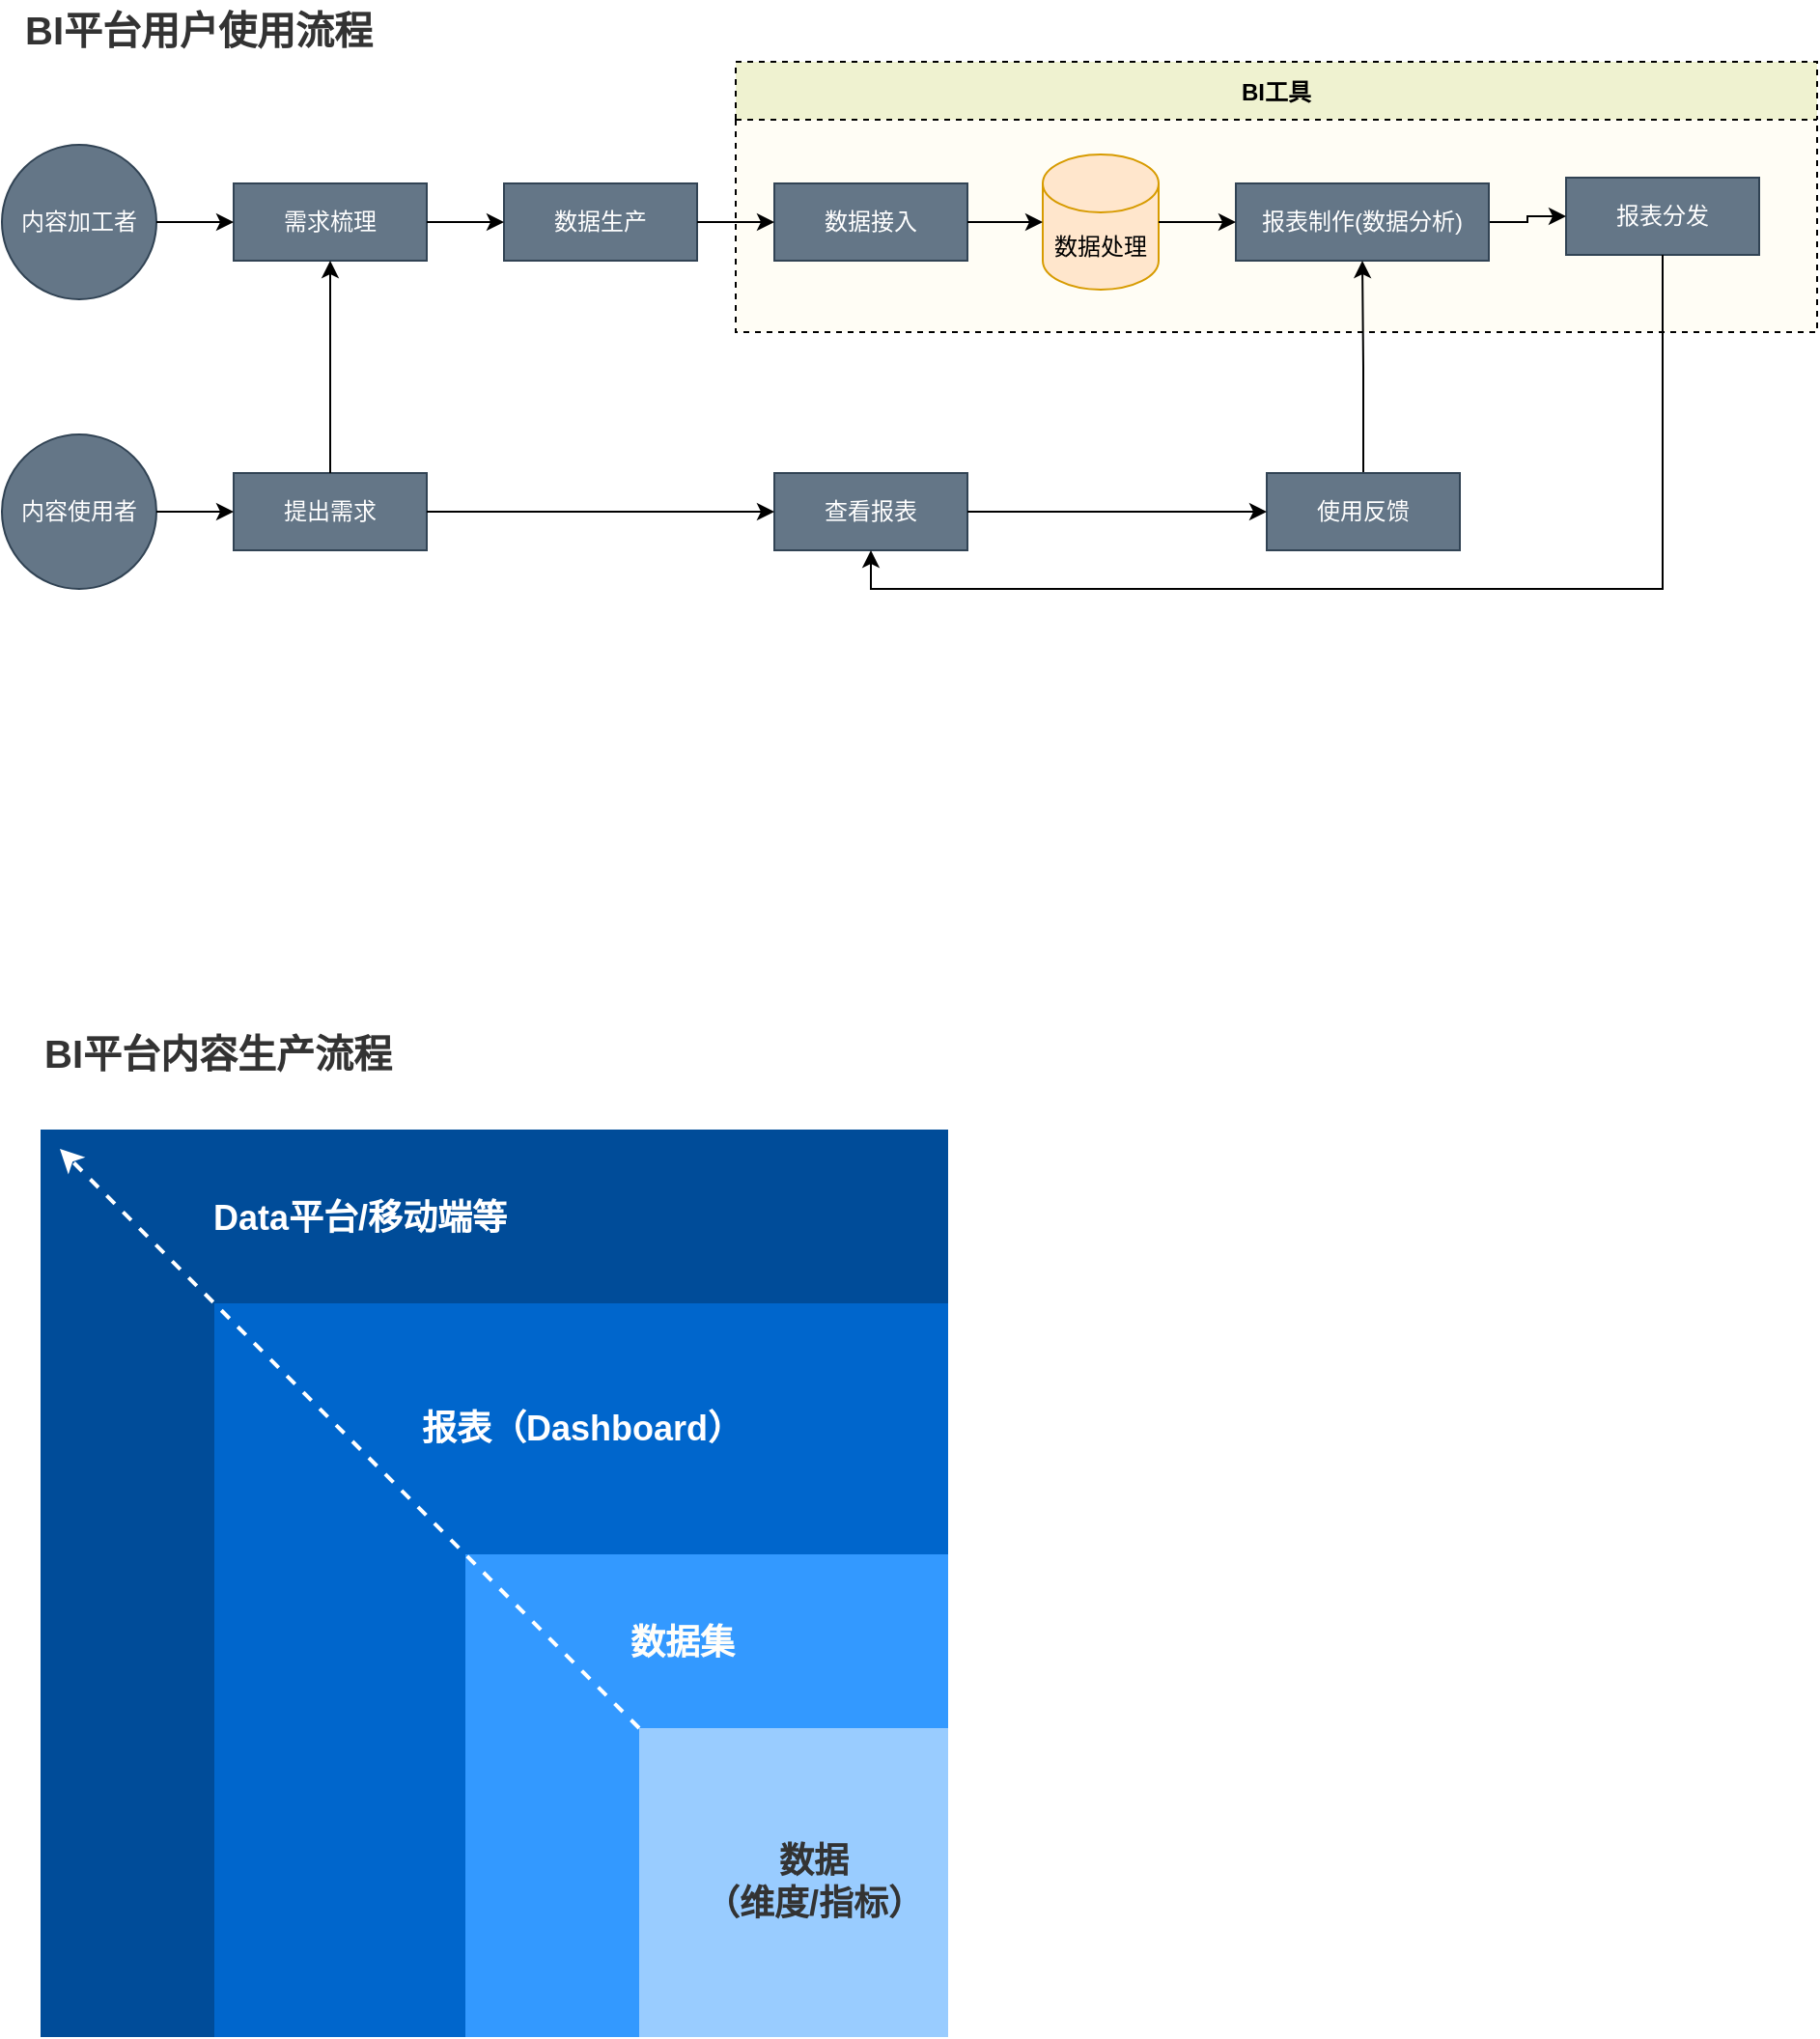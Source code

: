 <mxfile version="14.8.0" type="github">
  <diagram id="ESBV5VYZ4I9rzLJg--ot" name="第 1 页">
    <mxGraphModel dx="6477" dy="4492" grid="1" gridSize="10" guides="1" tooltips="1" connect="1" arrows="1" fold="1" page="1" pageScale="1" pageWidth="827" pageHeight="583" math="0" shadow="0">
      <root>
        <mxCell id="0" />
        <mxCell id="1" parent="0" />
        <mxCell id="a08RD-lhNpUK_SpXIpmX-28" value="" style="group;allowArrows=1;expand=1;collapsible=0;" vertex="1" connectable="0" parent="1">
          <mxGeometry x="50" y="60" width="940" height="270" as="geometry" />
        </mxCell>
        <mxCell id="a08RD-lhNpUK_SpXIpmX-25" value="BI工具" style="swimlane;dashed=1;swimlaneFillColor=#FFFDF5;fillColor=#EFF2D0;collapsible=0;startSize=30;" vertex="1" parent="a08RD-lhNpUK_SpXIpmX-28">
          <mxGeometry x="380" y="-3" width="560" height="140" as="geometry">
            <mxRectangle x="430" y="60" width="70" height="23" as="alternateBounds" />
          </mxGeometry>
        </mxCell>
        <mxCell id="a08RD-lhNpUK_SpXIpmX-19" value="报表分发" style="whiteSpace=wrap;html=1;fontColor=#ffffff;strokeColor=#314354;fillColor=#647687;" vertex="1" parent="a08RD-lhNpUK_SpXIpmX-25">
          <mxGeometry x="430" y="60" width="100" height="40" as="geometry" />
        </mxCell>
        <mxCell id="a08RD-lhNpUK_SpXIpmX-2" value="内容加工者" style="ellipse;whiteSpace=wrap;html=1;aspect=fixed;fillColor=#647687;strokeColor=#314354;fontColor=#ffffff;" vertex="1" parent="a08RD-lhNpUK_SpXIpmX-28">
          <mxGeometry y="40" width="80" height="80" as="geometry" />
        </mxCell>
        <mxCell id="a08RD-lhNpUK_SpXIpmX-3" value="内容使用者" style="ellipse;whiteSpace=wrap;html=1;aspect=fixed;fillColor=#647687;strokeColor=#314354;fontColor=#ffffff;" vertex="1" parent="a08RD-lhNpUK_SpXIpmX-28">
          <mxGeometry y="190" width="80" height="80" as="geometry" />
        </mxCell>
        <mxCell id="a08RD-lhNpUK_SpXIpmX-4" value="提出需求" style="whiteSpace=wrap;html=1;fontColor=#ffffff;strokeColor=#314354;fillColor=#647687;" vertex="1" parent="a08RD-lhNpUK_SpXIpmX-28">
          <mxGeometry x="120" y="210" width="100" height="40" as="geometry" />
        </mxCell>
        <mxCell id="a08RD-lhNpUK_SpXIpmX-5" value="" style="edgeStyle=orthogonalEdgeStyle;rounded=0;orthogonalLoop=1;jettySize=auto;html=1;" edge="1" parent="a08RD-lhNpUK_SpXIpmX-28" source="a08RD-lhNpUK_SpXIpmX-3" target="a08RD-lhNpUK_SpXIpmX-4">
          <mxGeometry relative="1" as="geometry" />
        </mxCell>
        <mxCell id="a08RD-lhNpUK_SpXIpmX-8" value="需求梳理" style="whiteSpace=wrap;html=1;fontColor=#ffffff;strokeColor=#314354;fillColor=#647687;" vertex="1" parent="a08RD-lhNpUK_SpXIpmX-28">
          <mxGeometry x="120" y="60" width="100" height="40" as="geometry" />
        </mxCell>
        <mxCell id="a08RD-lhNpUK_SpXIpmX-9" style="edgeStyle=orthogonalEdgeStyle;rounded=0;orthogonalLoop=1;jettySize=auto;html=1;exitX=1;exitY=0.5;exitDx=0;exitDy=0;" edge="1" parent="a08RD-lhNpUK_SpXIpmX-28" source="a08RD-lhNpUK_SpXIpmX-2" target="a08RD-lhNpUK_SpXIpmX-8">
          <mxGeometry relative="1" as="geometry" />
        </mxCell>
        <mxCell id="a08RD-lhNpUK_SpXIpmX-7" value="" style="edgeStyle=orthogonalEdgeStyle;rounded=0;orthogonalLoop=1;jettySize=auto;html=1;entryX=0.5;entryY=1;entryDx=0;entryDy=0;" edge="1" parent="a08RD-lhNpUK_SpXIpmX-28" source="a08RD-lhNpUK_SpXIpmX-4" target="a08RD-lhNpUK_SpXIpmX-8">
          <mxGeometry relative="1" as="geometry">
            <mxPoint x="190" y="140" as="targetPoint" />
          </mxGeometry>
        </mxCell>
        <mxCell id="a08RD-lhNpUK_SpXIpmX-10" value="数据生产" style="whiteSpace=wrap;html=1;fontColor=#ffffff;strokeColor=#314354;fillColor=#647687;" vertex="1" parent="a08RD-lhNpUK_SpXIpmX-28">
          <mxGeometry x="260" y="60" width="100" height="40" as="geometry" />
        </mxCell>
        <mxCell id="a08RD-lhNpUK_SpXIpmX-11" value="" style="edgeStyle=orthogonalEdgeStyle;rounded=0;orthogonalLoop=1;jettySize=auto;html=1;" edge="1" parent="a08RD-lhNpUK_SpXIpmX-28" source="a08RD-lhNpUK_SpXIpmX-8" target="a08RD-lhNpUK_SpXIpmX-10">
          <mxGeometry relative="1" as="geometry" />
        </mxCell>
        <mxCell id="a08RD-lhNpUK_SpXIpmX-12" value="数据接入" style="whiteSpace=wrap;html=1;fontColor=#ffffff;strokeColor=#314354;fillColor=#647687;" vertex="1" parent="a08RD-lhNpUK_SpXIpmX-28">
          <mxGeometry x="400" y="60" width="100" height="40" as="geometry" />
        </mxCell>
        <mxCell id="a08RD-lhNpUK_SpXIpmX-13" value="" style="edgeStyle=orthogonalEdgeStyle;rounded=0;orthogonalLoop=1;jettySize=auto;html=1;" edge="1" parent="a08RD-lhNpUK_SpXIpmX-28" source="a08RD-lhNpUK_SpXIpmX-10" target="a08RD-lhNpUK_SpXIpmX-12">
          <mxGeometry relative="1" as="geometry" />
        </mxCell>
        <mxCell id="a08RD-lhNpUK_SpXIpmX-14" value="数据处理" style="shape=cylinder3;whiteSpace=wrap;html=1;boundedLbl=1;backgroundOutline=1;size=15;fillColor=#ffe6cc;strokeColor=#d79b00;" vertex="1" parent="a08RD-lhNpUK_SpXIpmX-28">
          <mxGeometry x="539" y="45" width="60" height="70" as="geometry" />
        </mxCell>
        <mxCell id="a08RD-lhNpUK_SpXIpmX-18" style="edgeStyle=orthogonalEdgeStyle;rounded=0;orthogonalLoop=1;jettySize=auto;html=1;exitX=1;exitY=0.5;exitDx=0;exitDy=0;entryX=0;entryY=0.5;entryDx=0;entryDy=0;entryPerimeter=0;" edge="1" parent="a08RD-lhNpUK_SpXIpmX-28" source="a08RD-lhNpUK_SpXIpmX-12" target="a08RD-lhNpUK_SpXIpmX-14">
          <mxGeometry relative="1" as="geometry" />
        </mxCell>
        <mxCell id="a08RD-lhNpUK_SpXIpmX-20" value="" style="edgeStyle=orthogonalEdgeStyle;rounded=0;orthogonalLoop=1;jettySize=auto;html=1;" edge="1" parent="a08RD-lhNpUK_SpXIpmX-28" source="a08RD-lhNpUK_SpXIpmX-15" target="a08RD-lhNpUK_SpXIpmX-19">
          <mxGeometry relative="1" as="geometry" />
        </mxCell>
        <mxCell id="a08RD-lhNpUK_SpXIpmX-15" value="报表制作(数据分析)" style="whiteSpace=wrap;html=1;fontColor=#ffffff;strokeColor=#314354;fillColor=#647687;" vertex="1" parent="a08RD-lhNpUK_SpXIpmX-28">
          <mxGeometry x="639" y="60" width="131" height="40" as="geometry" />
        </mxCell>
        <mxCell id="a08RD-lhNpUK_SpXIpmX-16" style="edgeStyle=orthogonalEdgeStyle;rounded=0;orthogonalLoop=1;jettySize=auto;html=1;exitX=1;exitY=0.5;exitDx=0;exitDy=0;exitPerimeter=0;entryX=0;entryY=0.5;entryDx=0;entryDy=0;" edge="1" parent="a08RD-lhNpUK_SpXIpmX-28" source="a08RD-lhNpUK_SpXIpmX-14" target="a08RD-lhNpUK_SpXIpmX-15">
          <mxGeometry relative="1" as="geometry" />
        </mxCell>
        <mxCell id="a08RD-lhNpUK_SpXIpmX-21" value="查看报表" style="whiteSpace=wrap;html=1;fontColor=#ffffff;strokeColor=#314354;fillColor=#647687;" vertex="1" parent="a08RD-lhNpUK_SpXIpmX-28">
          <mxGeometry x="400" y="210" width="100" height="40" as="geometry" />
        </mxCell>
        <mxCell id="a08RD-lhNpUK_SpXIpmX-22" value="" style="edgeStyle=orthogonalEdgeStyle;rounded=0;orthogonalLoop=1;jettySize=auto;html=1;" edge="1" parent="a08RD-lhNpUK_SpXIpmX-28" source="a08RD-lhNpUK_SpXIpmX-4" target="a08RD-lhNpUK_SpXIpmX-21">
          <mxGeometry relative="1" as="geometry" />
        </mxCell>
        <mxCell id="a08RD-lhNpUK_SpXIpmX-27" style="edgeStyle=orthogonalEdgeStyle;rounded=0;orthogonalLoop=1;jettySize=auto;html=1;exitX=0.5;exitY=0;exitDx=0;exitDy=0;entryX=0.5;entryY=1;entryDx=0;entryDy=0;" edge="1" parent="a08RD-lhNpUK_SpXIpmX-28" source="a08RD-lhNpUK_SpXIpmX-23" target="a08RD-lhNpUK_SpXIpmX-15">
          <mxGeometry relative="1" as="geometry" />
        </mxCell>
        <mxCell id="a08RD-lhNpUK_SpXIpmX-23" value="使用反馈" style="whiteSpace=wrap;html=1;fontColor=#ffffff;strokeColor=#314354;fillColor=#647687;" vertex="1" parent="a08RD-lhNpUK_SpXIpmX-28">
          <mxGeometry x="655" y="210" width="100" height="40" as="geometry" />
        </mxCell>
        <mxCell id="a08RD-lhNpUK_SpXIpmX-24" value="" style="edgeStyle=orthogonalEdgeStyle;rounded=0;orthogonalLoop=1;jettySize=auto;html=1;" edge="1" parent="a08RD-lhNpUK_SpXIpmX-28" source="a08RD-lhNpUK_SpXIpmX-21" target="a08RD-lhNpUK_SpXIpmX-23">
          <mxGeometry relative="1" as="geometry" />
        </mxCell>
        <mxCell id="a08RD-lhNpUK_SpXIpmX-26" style="edgeStyle=orthogonalEdgeStyle;rounded=0;orthogonalLoop=1;jettySize=auto;html=1;exitX=0.5;exitY=1;exitDx=0;exitDy=0;entryX=0.5;entryY=1;entryDx=0;entryDy=0;" edge="1" parent="a08RD-lhNpUK_SpXIpmX-28" source="a08RD-lhNpUK_SpXIpmX-19" target="a08RD-lhNpUK_SpXIpmX-21">
          <mxGeometry relative="1" as="geometry" />
        </mxCell>
        <mxCell id="a08RD-lhNpUK_SpXIpmX-29" value="BI平台用户使用流程" style="text;html=1;align=left;verticalAlign=middle;resizable=0;points=[];autosize=1;strokeColor=none;fontSize=20;fontColor=#333333;fontStyle=1" vertex="1" parent="1">
          <mxGeometry x="60" y="25" width="200" height="30" as="geometry" />
        </mxCell>
        <mxCell id="a08RD-lhNpUK_SpXIpmX-39" value="" style="group" vertex="1" connectable="0" parent="1">
          <mxGeometry x="70" y="610" width="470" height="470" as="geometry" />
        </mxCell>
        <mxCell id="a08RD-lhNpUK_SpXIpmX-30" value="" style="whiteSpace=wrap;html=1;aspect=fixed;dashed=1;fontSize=16;align=left;strokeColor=none;fillColor=#004C99;" vertex="1" parent="a08RD-lhNpUK_SpXIpmX-39">
          <mxGeometry width="470" height="470" as="geometry" />
        </mxCell>
        <mxCell id="a08RD-lhNpUK_SpXIpmX-31" value="" style="whiteSpace=wrap;html=1;aspect=fixed;dashed=1;fontSize=16;align=left;strokeColor=none;fillColor=#0066CC;" vertex="1" parent="a08RD-lhNpUK_SpXIpmX-39">
          <mxGeometry x="90" y="90" width="380" height="380" as="geometry" />
        </mxCell>
        <mxCell id="a08RD-lhNpUK_SpXIpmX-32" value="" style="whiteSpace=wrap;html=1;aspect=fixed;dashed=1;fontSize=16;align=left;strokeColor=none;fillColor=#3399FF;" vertex="1" parent="a08RD-lhNpUK_SpXIpmX-39">
          <mxGeometry x="220" y="220" width="250" height="250" as="geometry" />
        </mxCell>
        <mxCell id="a08RD-lhNpUK_SpXIpmX-33" value="" style="whiteSpace=wrap;html=1;aspect=fixed;dashed=1;fontSize=16;align=left;strokeColor=none;fillColor=#99CCFF;" vertex="1" parent="a08RD-lhNpUK_SpXIpmX-39">
          <mxGeometry x="310" y="310" width="160" height="160" as="geometry" />
        </mxCell>
        <mxCell id="a08RD-lhNpUK_SpXIpmX-34" value="数据&lt;br style=&quot;font-size: 18px;&quot;&gt;（维度/指标）" style="text;html=1;align=center;verticalAlign=middle;resizable=0;points=[];autosize=1;strokeColor=none;fontSize=18;fontStyle=1;fontColor=#333333;" vertex="1" parent="a08RD-lhNpUK_SpXIpmX-39">
          <mxGeometry x="335" y="365" width="130" height="50" as="geometry" />
        </mxCell>
        <mxCell id="a08RD-lhNpUK_SpXIpmX-35" value="数据集" style="text;html=1;align=center;verticalAlign=middle;resizable=0;points=[];autosize=1;strokeColor=none;fontSize=18;fontStyle=1;fontColor=#FFFEFA;" vertex="1" parent="a08RD-lhNpUK_SpXIpmX-39">
          <mxGeometry x="297" y="251" width="70" height="30" as="geometry" />
        </mxCell>
        <mxCell id="a08RD-lhNpUK_SpXIpmX-36" value="报表（Dashboard）" style="text;html=1;align=center;verticalAlign=middle;resizable=0;points=[];autosize=1;strokeColor=none;fontSize=18;fontStyle=1;fontColor=#FFFFFF;" vertex="1" parent="a08RD-lhNpUK_SpXIpmX-39">
          <mxGeometry x="190" y="140" width="180" height="30" as="geometry" />
        </mxCell>
        <mxCell id="a08RD-lhNpUK_SpXIpmX-37" value="Data平台/移动端等" style="text;html=1;align=center;verticalAlign=middle;resizable=0;points=[];autosize=1;strokeColor=none;fontSize=18;fontStyle=1;fontColor=#FFFFFF;" vertex="1" parent="a08RD-lhNpUK_SpXIpmX-39">
          <mxGeometry x="80" y="31" width="170" height="30" as="geometry" />
        </mxCell>
        <mxCell id="a08RD-lhNpUK_SpXIpmX-38" value="" style="endArrow=classic;html=1;fontSize=18;fontColor=#000000;exitX=0;exitY=0;exitDx=0;exitDy=0;dashed=1;endFill=1;strokeColor=#FFFFFF;strokeWidth=2;" edge="1" parent="a08RD-lhNpUK_SpXIpmX-39" source="a08RD-lhNpUK_SpXIpmX-33">
          <mxGeometry width="50" height="50" relative="1" as="geometry">
            <mxPoint x="410" y="270" as="sourcePoint" />
            <mxPoint x="10" y="10" as="targetPoint" />
          </mxGeometry>
        </mxCell>
        <mxCell id="a08RD-lhNpUK_SpXIpmX-40" value="BI平台内容生产流程" style="text;html=1;align=left;verticalAlign=middle;resizable=0;points=[];autosize=1;strokeColor=none;fontSize=20;fontColor=#333333;fontStyle=1" vertex="1" parent="1">
          <mxGeometry x="70" y="555" width="200" height="30" as="geometry" />
        </mxCell>
      </root>
    </mxGraphModel>
  </diagram>
</mxfile>
